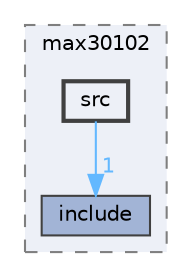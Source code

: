 digraph "Software/Firmware/project/max30102/src"
{
 // LATEX_PDF_SIZE
  bgcolor="transparent";
  edge [fontname=Helvetica,fontsize=10,labelfontname=Helvetica,labelfontsize=10];
  node [fontname=Helvetica,fontsize=10,shape=box,height=0.2,width=0.4];
  compound=true
  subgraph clusterdir_4f9538d0e23f9eaa41c1c6f4181212d5 {
    graph [ bgcolor="#edf0f7", pencolor="grey50", label="max30102", fontname=Helvetica,fontsize=10 style="filled,dashed", URL="dir_4f9538d0e23f9eaa41c1c6f4181212d5.html",tooltip=""]
  dir_b15044b9012a98688a8fff62b365d054 [label="include", fillcolor="#a2b4d6", color="grey25", style="filled", URL="dir_b15044b9012a98688a8fff62b365d054.html",tooltip=""];
  dir_ae60f9dd799ab308b08b46e9fb621a87 [label="src", fillcolor="#edf0f7", color="grey25", style="filled,bold", URL="dir_ae60f9dd799ab308b08b46e9fb621a87.html",tooltip=""];
  }
  dir_ae60f9dd799ab308b08b46e9fb621a87->dir_b15044b9012a98688a8fff62b365d054 [headlabel="1", labeldistance=1.5 headhref="dir_000014_000007.html" href="dir_000014_000007.html" color="steelblue1" fontcolor="steelblue1"];
}
